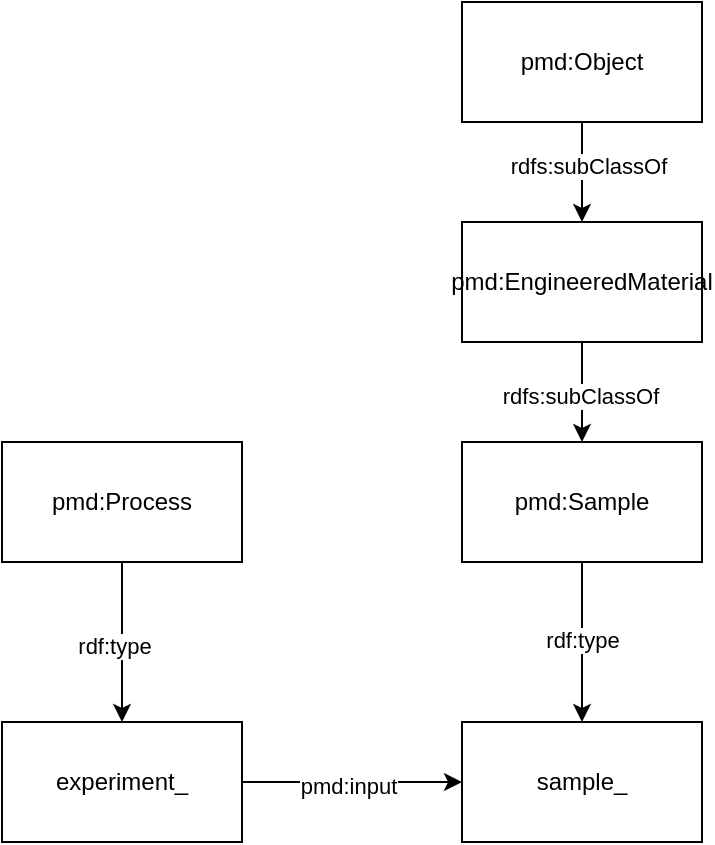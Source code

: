 <mxfile version="24.7.8">
  <diagram name="Page-1" id="hMbeztWOzvr8wbrp_fY9">
    <mxGraphModel dx="1434" dy="835" grid="1" gridSize="10" guides="1" tooltips="1" connect="1" arrows="1" fold="1" page="1" pageScale="1" pageWidth="850" pageHeight="1100" math="0" shadow="0">
      <root>
        <mxCell id="0" />
        <mxCell id="1" parent="0" />
        <mxCell id="HN--gCK0EmiijaetKeHb-7" value="" style="edgeStyle=orthogonalEdgeStyle;rounded=0;orthogonalLoop=1;jettySize=auto;html=1;" edge="1" parent="1" source="HN--gCK0EmiijaetKeHb-1" target="HN--gCK0EmiijaetKeHb-2">
          <mxGeometry relative="1" as="geometry" />
        </mxCell>
        <mxCell id="HN--gCK0EmiijaetKeHb-13" value="rdfs:subClassOf" style="edgeLabel;html=1;align=center;verticalAlign=middle;resizable=0;points=[];" vertex="1" connectable="0" parent="HN--gCK0EmiijaetKeHb-7">
          <mxGeometry x="-0.12" y="3" relative="1" as="geometry">
            <mxPoint as="offset" />
          </mxGeometry>
        </mxCell>
        <mxCell id="HN--gCK0EmiijaetKeHb-1" value="pmd:Object" style="rounded=0;whiteSpace=wrap;html=1;" vertex="1" parent="1">
          <mxGeometry x="550" y="260" width="120" height="60" as="geometry" />
        </mxCell>
        <mxCell id="HN--gCK0EmiijaetKeHb-4" value="" style="edgeStyle=orthogonalEdgeStyle;rounded=0;orthogonalLoop=1;jettySize=auto;html=1;" edge="1" parent="1" source="HN--gCK0EmiijaetKeHb-2" target="HN--gCK0EmiijaetKeHb-3">
          <mxGeometry relative="1" as="geometry" />
        </mxCell>
        <mxCell id="HN--gCK0EmiijaetKeHb-14" value="rdfs:subClassOf" style="edgeLabel;html=1;align=center;verticalAlign=middle;resizable=0;points=[];" vertex="1" connectable="0" parent="HN--gCK0EmiijaetKeHb-4">
          <mxGeometry x="0.08" y="-1" relative="1" as="geometry">
            <mxPoint as="offset" />
          </mxGeometry>
        </mxCell>
        <mxCell id="HN--gCK0EmiijaetKeHb-2" value="pmd:EngineeredMaterial" style="rounded=0;whiteSpace=wrap;html=1;" vertex="1" parent="1">
          <mxGeometry x="550" y="370" width="120" height="60" as="geometry" />
        </mxCell>
        <mxCell id="HN--gCK0EmiijaetKeHb-6" value="" style="edgeStyle=orthogonalEdgeStyle;rounded=0;orthogonalLoop=1;jettySize=auto;html=1;" edge="1" parent="1" source="HN--gCK0EmiijaetKeHb-3" target="HN--gCK0EmiijaetKeHb-5">
          <mxGeometry relative="1" as="geometry" />
        </mxCell>
        <mxCell id="HN--gCK0EmiijaetKeHb-12" value="rdf:type" style="edgeLabel;html=1;align=center;verticalAlign=middle;resizable=0;points=[];" vertex="1" connectable="0" parent="HN--gCK0EmiijaetKeHb-6">
          <mxGeometry x="-0.025" relative="1" as="geometry">
            <mxPoint as="offset" />
          </mxGeometry>
        </mxCell>
        <mxCell id="HN--gCK0EmiijaetKeHb-3" value="pmd:Sample" style="rounded=0;whiteSpace=wrap;html=1;" vertex="1" parent="1">
          <mxGeometry x="550" y="480" width="120" height="60" as="geometry" />
        </mxCell>
        <mxCell id="HN--gCK0EmiijaetKeHb-5" value="sample_" style="rounded=0;whiteSpace=wrap;html=1;" vertex="1" parent="1">
          <mxGeometry x="550" y="620" width="120" height="60" as="geometry" />
        </mxCell>
        <mxCell id="HN--gCK0EmiijaetKeHb-10" value="" style="edgeStyle=orthogonalEdgeStyle;rounded=0;orthogonalLoop=1;jettySize=auto;html=1;" edge="1" parent="1" source="HN--gCK0EmiijaetKeHb-8" target="HN--gCK0EmiijaetKeHb-9">
          <mxGeometry relative="1" as="geometry" />
        </mxCell>
        <mxCell id="HN--gCK0EmiijaetKeHb-11" value="rdf:type" style="edgeLabel;html=1;align=center;verticalAlign=middle;resizable=0;points=[];" vertex="1" connectable="0" parent="HN--gCK0EmiijaetKeHb-10">
          <mxGeometry x="0.05" y="-4" relative="1" as="geometry">
            <mxPoint as="offset" />
          </mxGeometry>
        </mxCell>
        <mxCell id="HN--gCK0EmiijaetKeHb-8" value="pmd:Process" style="rounded=0;whiteSpace=wrap;html=1;" vertex="1" parent="1">
          <mxGeometry x="320" y="480" width="120" height="60" as="geometry" />
        </mxCell>
        <mxCell id="HN--gCK0EmiijaetKeHb-15" value="" style="edgeStyle=orthogonalEdgeStyle;rounded=0;orthogonalLoop=1;jettySize=auto;html=1;" edge="1" parent="1" source="HN--gCK0EmiijaetKeHb-9" target="HN--gCK0EmiijaetKeHb-5">
          <mxGeometry relative="1" as="geometry" />
        </mxCell>
        <mxCell id="HN--gCK0EmiijaetKeHb-16" value="pmd:input" style="edgeLabel;html=1;align=center;verticalAlign=middle;resizable=0;points=[];" vertex="1" connectable="0" parent="HN--gCK0EmiijaetKeHb-15">
          <mxGeometry x="-0.036" y="-2" relative="1" as="geometry">
            <mxPoint as="offset" />
          </mxGeometry>
        </mxCell>
        <mxCell id="HN--gCK0EmiijaetKeHb-9" value="experiment_" style="rounded=0;whiteSpace=wrap;html=1;" vertex="1" parent="1">
          <mxGeometry x="320" y="620" width="120" height="60" as="geometry" />
        </mxCell>
      </root>
    </mxGraphModel>
  </diagram>
</mxfile>
